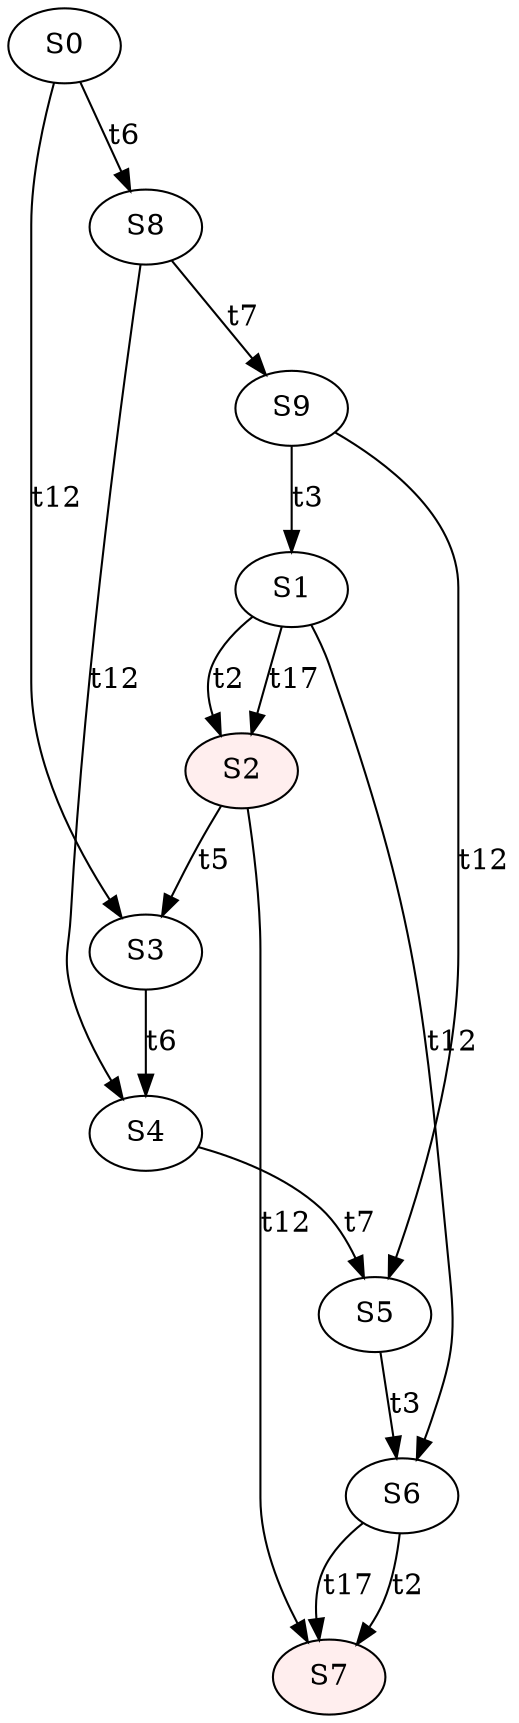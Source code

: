 digraph "SCdebug/23" {
node [fillcolor="#FFFFFF"]; S8 ;
node [fillcolor="#FFFFFF"]; S6 ;
node [fillcolor="#FFFFFF"]; S1 ;
node [style=filled fillcolor="#FFEEEE"]; S7 ;
node [fillcolor="#FFFFFF"]; S5 ;
node [fillcolor="#FFFFFF"]; S3 ;
node [fillcolor="#FFFFFF"]; S0 ;
node [style=filled fillcolor="#FFEEEE"]; S2 ;
node [fillcolor="#FFFFFF"]; S9 ;
node [fillcolor="#FFFFFF"]; S4 ;
S8 -> S4 [label=t12]
S8 -> S9 [label=t7]
S6 -> S7 [label=t2]
S6 -> S7 [label=t17]
S1 -> S2 [label=t2]
S1 -> S2 [label=t17]
S1 -> S6 [label=t12]
S5 -> S6 [label=t3]
S3 -> S4 [label=t6]
S0 -> S3 [label=t12]
S0 -> S8 [label=t6]
S2 -> S7 [label=t12]
S2 -> S3 [label=t5]
S9 -> S5 [label=t12]
S9 -> S1 [label=t3]
S4 -> S5 [label=t7]
}
